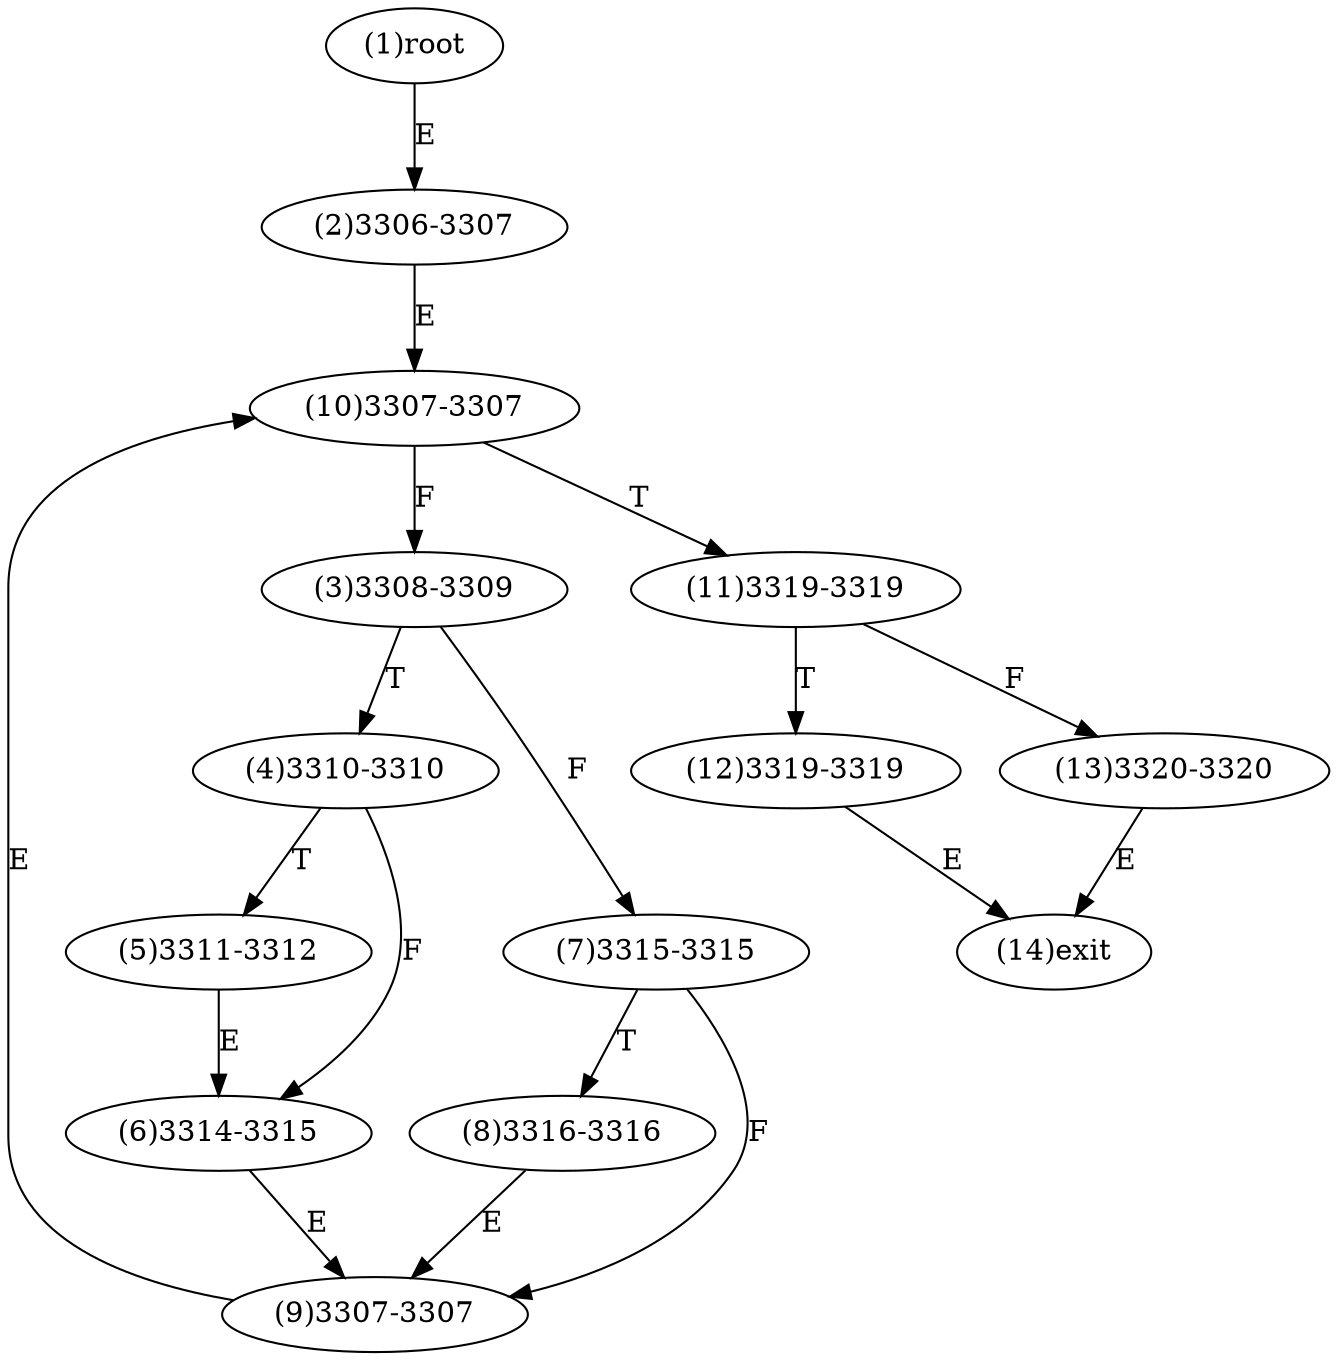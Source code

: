 digraph "" { 
1[ label="(1)root"];
2[ label="(2)3306-3307"];
3[ label="(3)3308-3309"];
4[ label="(4)3310-3310"];
5[ label="(5)3311-3312"];
6[ label="(6)3314-3315"];
7[ label="(7)3315-3315"];
8[ label="(8)3316-3316"];
9[ label="(9)3307-3307"];
10[ label="(10)3307-3307"];
11[ label="(11)3319-3319"];
12[ label="(12)3319-3319"];
13[ label="(13)3320-3320"];
14[ label="(14)exit"];
1->2[ label="E"];
2->10[ label="E"];
3->7[ label="F"];
3->4[ label="T"];
4->6[ label="F"];
4->5[ label="T"];
5->6[ label="E"];
6->9[ label="E"];
7->9[ label="F"];
7->8[ label="T"];
8->9[ label="E"];
9->10[ label="E"];
10->3[ label="F"];
10->11[ label="T"];
11->13[ label="F"];
11->12[ label="T"];
12->14[ label="E"];
13->14[ label="E"];
}
